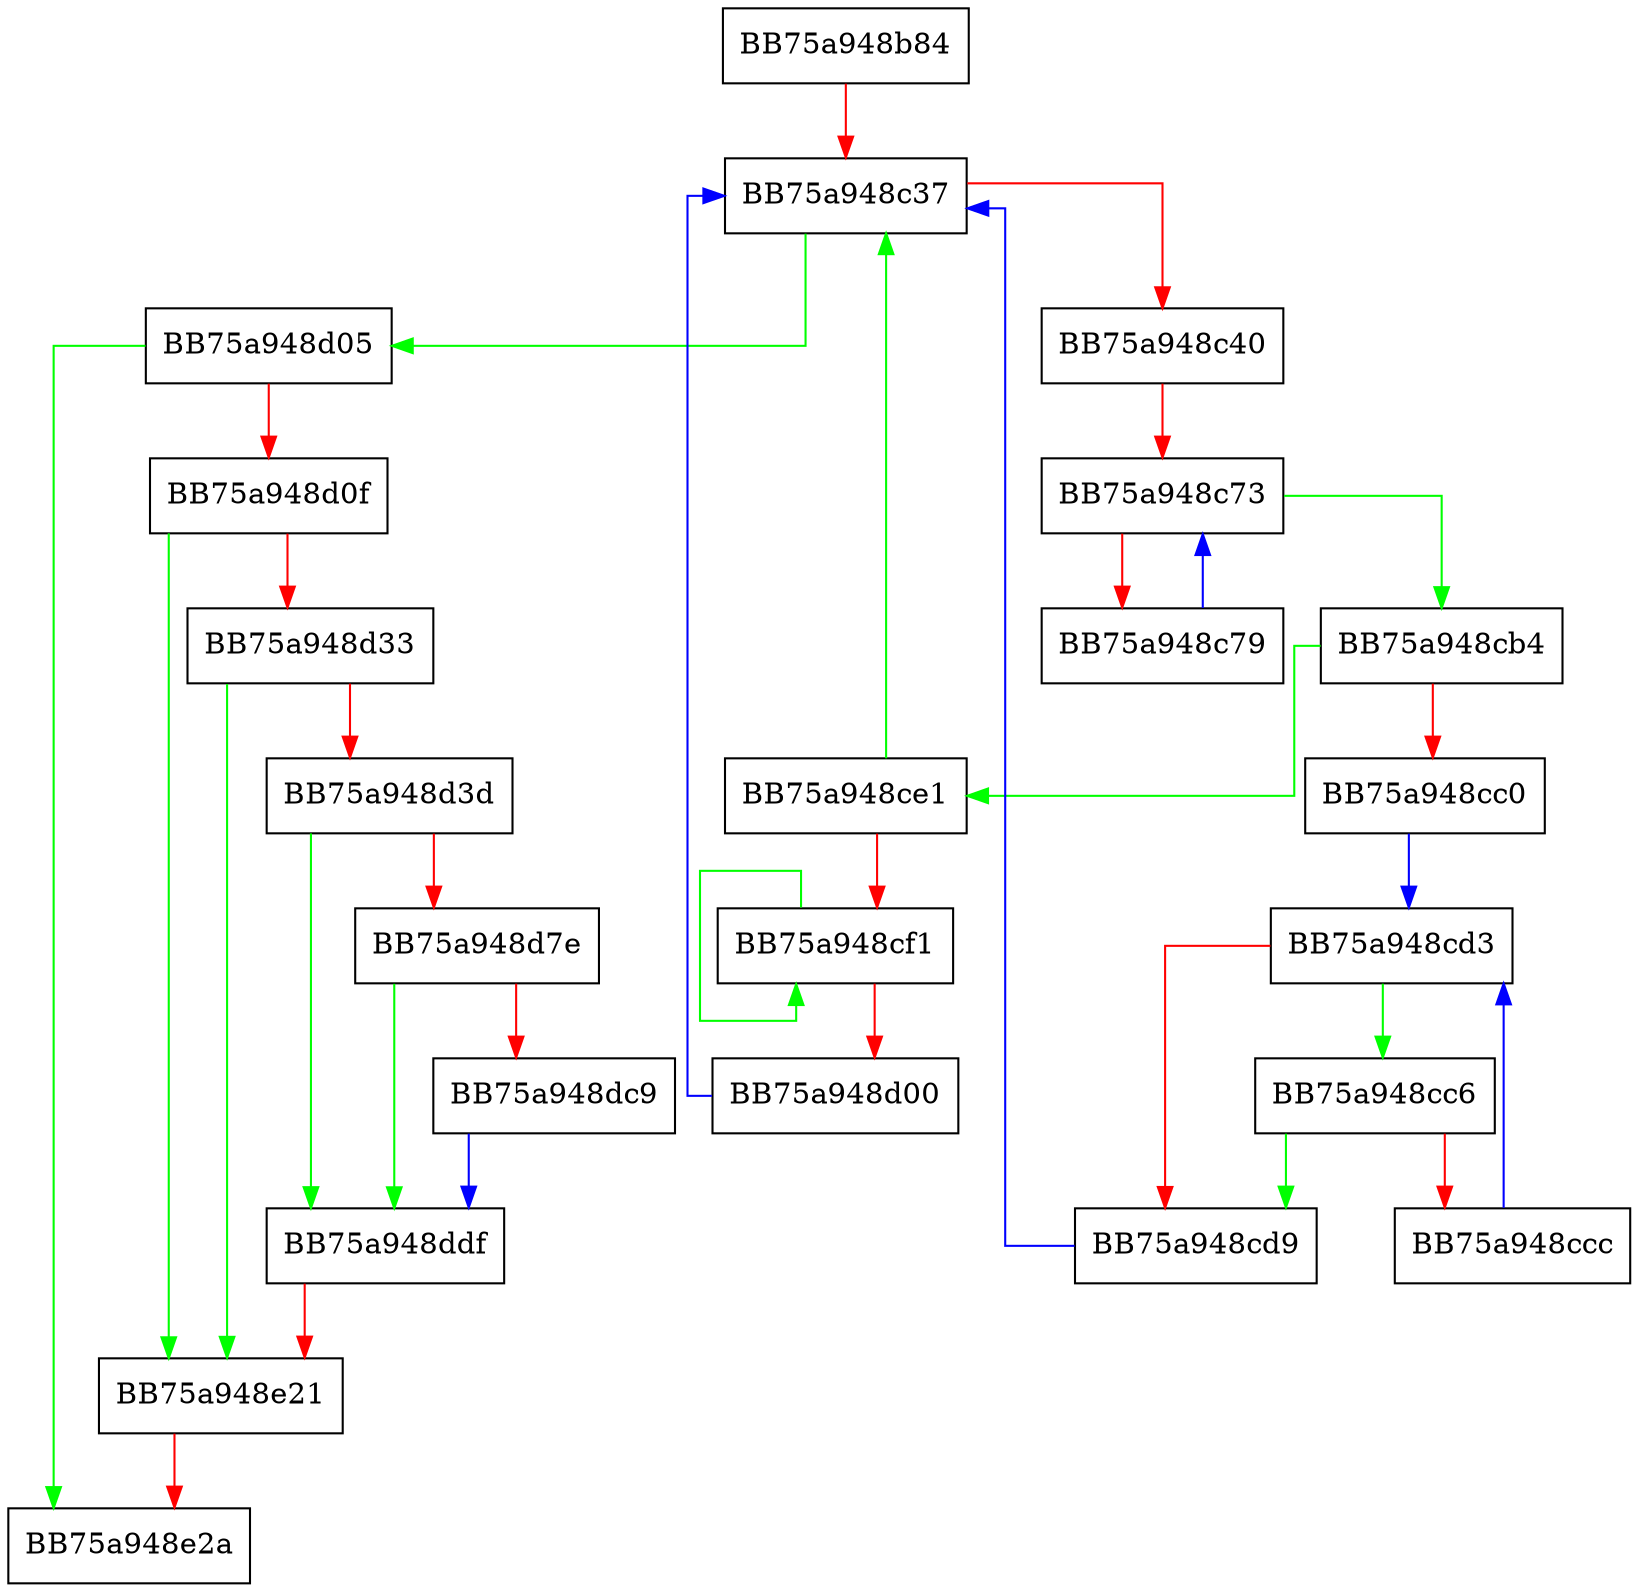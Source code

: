digraph generate_coarse_grain_cfi {
  node [shape="box"];
  graph [splines=ortho];
  BB75a948b84 -> BB75a948c37 [color="red"];
  BB75a948c37 -> BB75a948d05 [color="green"];
  BB75a948c37 -> BB75a948c40 [color="red"];
  BB75a948c40 -> BB75a948c73 [color="red"];
  BB75a948c73 -> BB75a948cb4 [color="green"];
  BB75a948c73 -> BB75a948c79 [color="red"];
  BB75a948c79 -> BB75a948c73 [color="blue"];
  BB75a948cb4 -> BB75a948ce1 [color="green"];
  BB75a948cb4 -> BB75a948cc0 [color="red"];
  BB75a948cc0 -> BB75a948cd3 [color="blue"];
  BB75a948cc6 -> BB75a948cd9 [color="green"];
  BB75a948cc6 -> BB75a948ccc [color="red"];
  BB75a948ccc -> BB75a948cd3 [color="blue"];
  BB75a948cd3 -> BB75a948cc6 [color="green"];
  BB75a948cd3 -> BB75a948cd9 [color="red"];
  BB75a948cd9 -> BB75a948c37 [color="blue"];
  BB75a948ce1 -> BB75a948c37 [color="green"];
  BB75a948ce1 -> BB75a948cf1 [color="red"];
  BB75a948cf1 -> BB75a948cf1 [color="green"];
  BB75a948cf1 -> BB75a948d00 [color="red"];
  BB75a948d00 -> BB75a948c37 [color="blue"];
  BB75a948d05 -> BB75a948e2a [color="green"];
  BB75a948d05 -> BB75a948d0f [color="red"];
  BB75a948d0f -> BB75a948e21 [color="green"];
  BB75a948d0f -> BB75a948d33 [color="red"];
  BB75a948d33 -> BB75a948e21 [color="green"];
  BB75a948d33 -> BB75a948d3d [color="red"];
  BB75a948d3d -> BB75a948ddf [color="green"];
  BB75a948d3d -> BB75a948d7e [color="red"];
  BB75a948d7e -> BB75a948ddf [color="green"];
  BB75a948d7e -> BB75a948dc9 [color="red"];
  BB75a948dc9 -> BB75a948ddf [color="blue"];
  BB75a948ddf -> BB75a948e21 [color="red"];
  BB75a948e21 -> BB75a948e2a [color="red"];
}